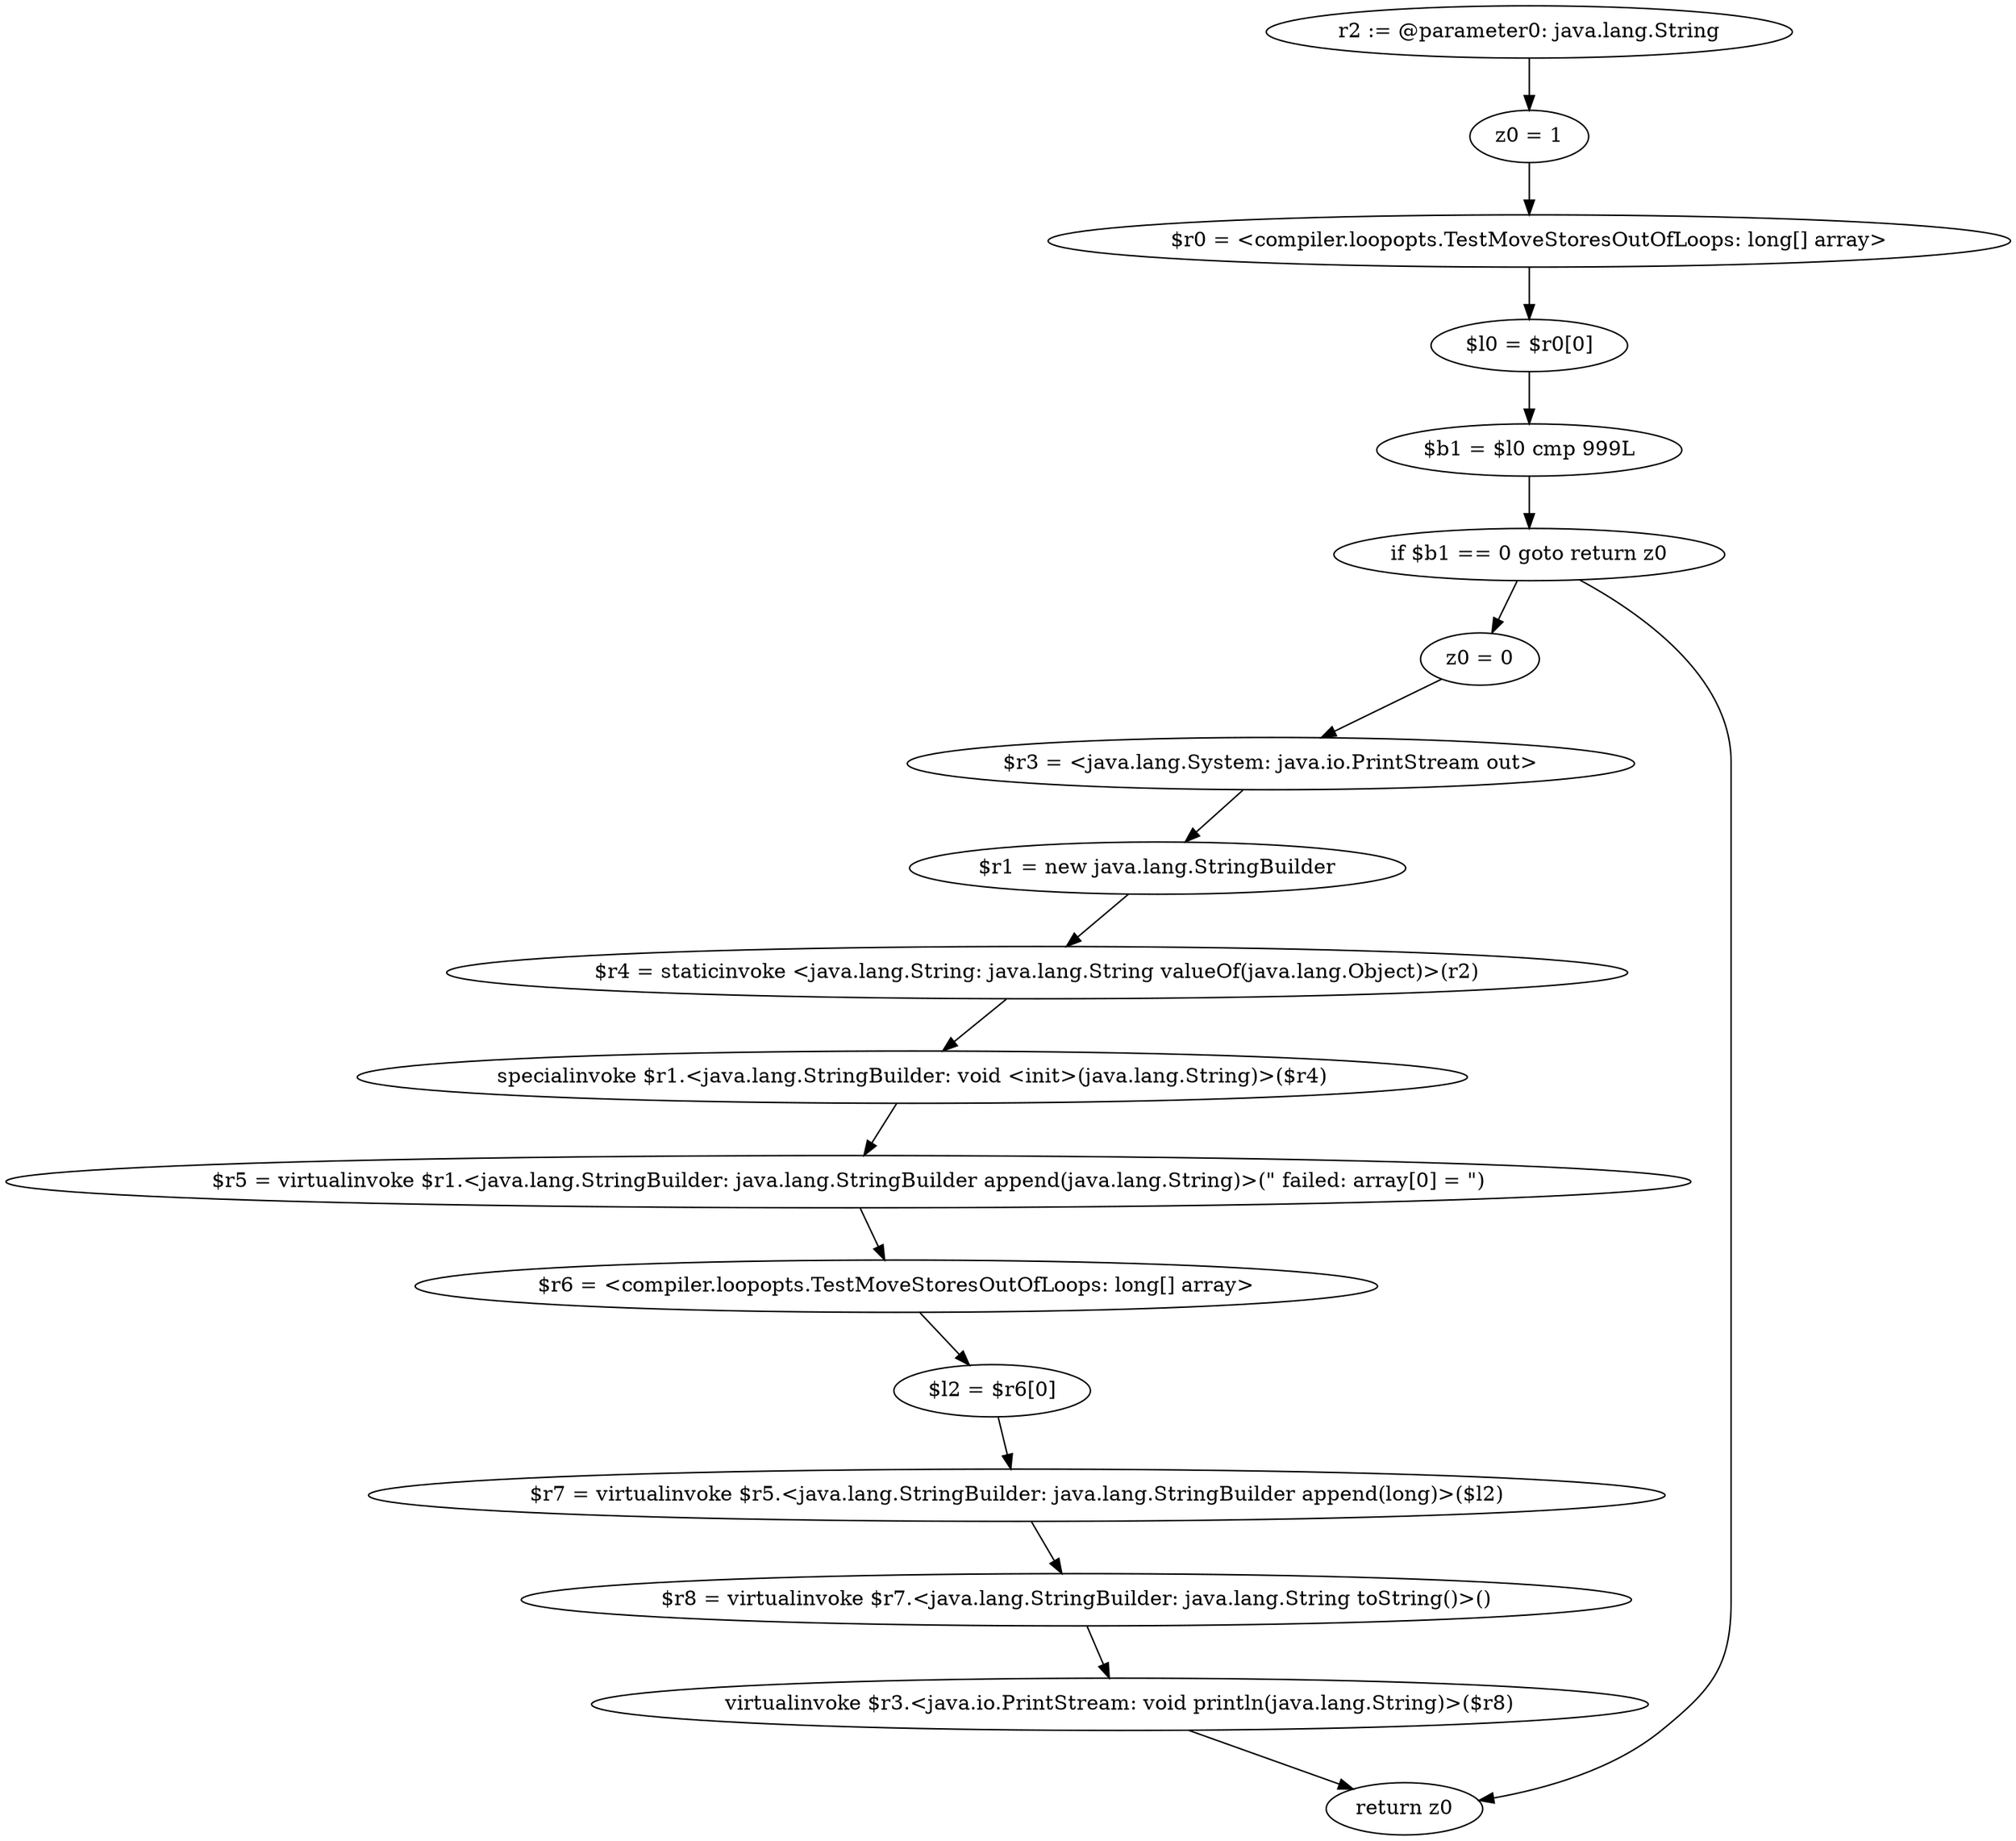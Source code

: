 digraph "unitGraph" {
    "r2 := @parameter0: java.lang.String"
    "z0 = 1"
    "$r0 = <compiler.loopopts.TestMoveStoresOutOfLoops: long[] array>"
    "$l0 = $r0[0]"
    "$b1 = $l0 cmp 999L"
    "if $b1 == 0 goto return z0"
    "z0 = 0"
    "$r3 = <java.lang.System: java.io.PrintStream out>"
    "$r1 = new java.lang.StringBuilder"
    "$r4 = staticinvoke <java.lang.String: java.lang.String valueOf(java.lang.Object)>(r2)"
    "specialinvoke $r1.<java.lang.StringBuilder: void <init>(java.lang.String)>($r4)"
    "$r5 = virtualinvoke $r1.<java.lang.StringBuilder: java.lang.StringBuilder append(java.lang.String)>(\" failed: array[0] = \")"
    "$r6 = <compiler.loopopts.TestMoveStoresOutOfLoops: long[] array>"
    "$l2 = $r6[0]"
    "$r7 = virtualinvoke $r5.<java.lang.StringBuilder: java.lang.StringBuilder append(long)>($l2)"
    "$r8 = virtualinvoke $r7.<java.lang.StringBuilder: java.lang.String toString()>()"
    "virtualinvoke $r3.<java.io.PrintStream: void println(java.lang.String)>($r8)"
    "return z0"
    "r2 := @parameter0: java.lang.String"->"z0 = 1";
    "z0 = 1"->"$r0 = <compiler.loopopts.TestMoveStoresOutOfLoops: long[] array>";
    "$r0 = <compiler.loopopts.TestMoveStoresOutOfLoops: long[] array>"->"$l0 = $r0[0]";
    "$l0 = $r0[0]"->"$b1 = $l0 cmp 999L";
    "$b1 = $l0 cmp 999L"->"if $b1 == 0 goto return z0";
    "if $b1 == 0 goto return z0"->"z0 = 0";
    "if $b1 == 0 goto return z0"->"return z0";
    "z0 = 0"->"$r3 = <java.lang.System: java.io.PrintStream out>";
    "$r3 = <java.lang.System: java.io.PrintStream out>"->"$r1 = new java.lang.StringBuilder";
    "$r1 = new java.lang.StringBuilder"->"$r4 = staticinvoke <java.lang.String: java.lang.String valueOf(java.lang.Object)>(r2)";
    "$r4 = staticinvoke <java.lang.String: java.lang.String valueOf(java.lang.Object)>(r2)"->"specialinvoke $r1.<java.lang.StringBuilder: void <init>(java.lang.String)>($r4)";
    "specialinvoke $r1.<java.lang.StringBuilder: void <init>(java.lang.String)>($r4)"->"$r5 = virtualinvoke $r1.<java.lang.StringBuilder: java.lang.StringBuilder append(java.lang.String)>(\" failed: array[0] = \")";
    "$r5 = virtualinvoke $r1.<java.lang.StringBuilder: java.lang.StringBuilder append(java.lang.String)>(\" failed: array[0] = \")"->"$r6 = <compiler.loopopts.TestMoveStoresOutOfLoops: long[] array>";
    "$r6 = <compiler.loopopts.TestMoveStoresOutOfLoops: long[] array>"->"$l2 = $r6[0]";
    "$l2 = $r6[0]"->"$r7 = virtualinvoke $r5.<java.lang.StringBuilder: java.lang.StringBuilder append(long)>($l2)";
    "$r7 = virtualinvoke $r5.<java.lang.StringBuilder: java.lang.StringBuilder append(long)>($l2)"->"$r8 = virtualinvoke $r7.<java.lang.StringBuilder: java.lang.String toString()>()";
    "$r8 = virtualinvoke $r7.<java.lang.StringBuilder: java.lang.String toString()>()"->"virtualinvoke $r3.<java.io.PrintStream: void println(java.lang.String)>($r8)";
    "virtualinvoke $r3.<java.io.PrintStream: void println(java.lang.String)>($r8)"->"return z0";
}
